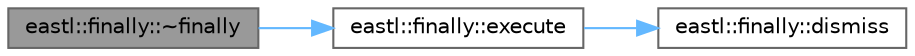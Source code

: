 digraph "eastl::finally::~finally"
{
 // LATEX_PDF_SIZE
  bgcolor="transparent";
  edge [fontname=Helvetica,fontsize=10,labelfontname=Helvetica,labelfontsize=10];
  node [fontname=Helvetica,fontsize=10,shape=box,height=0.2,width=0.4];
  rankdir="LR";
  Node1 [id="Node000001",label="eastl::finally::~finally",height=0.2,width=0.4,color="gray40", fillcolor="grey60", style="filled", fontcolor="black",tooltip=" "];
  Node1 -> Node2 [id="edge3_Node000001_Node000002",color="steelblue1",style="solid",tooltip=" "];
  Node2 [id="Node000002",label="eastl::finally::execute",height=0.2,width=0.4,color="grey40", fillcolor="white", style="filled",URL="$classeastl_1_1finally.html#ac3194de0a61d1f51227226af8774bf40",tooltip=" "];
  Node2 -> Node3 [id="edge4_Node000002_Node000003",color="steelblue1",style="solid",tooltip=" "];
  Node3 [id="Node000003",label="eastl::finally::dismiss",height=0.2,width=0.4,color="grey40", fillcolor="white", style="filled",URL="$classeastl_1_1finally.html#a9d6977b15456518d8d34c8ef30ab31b3",tooltip=" "];
}
